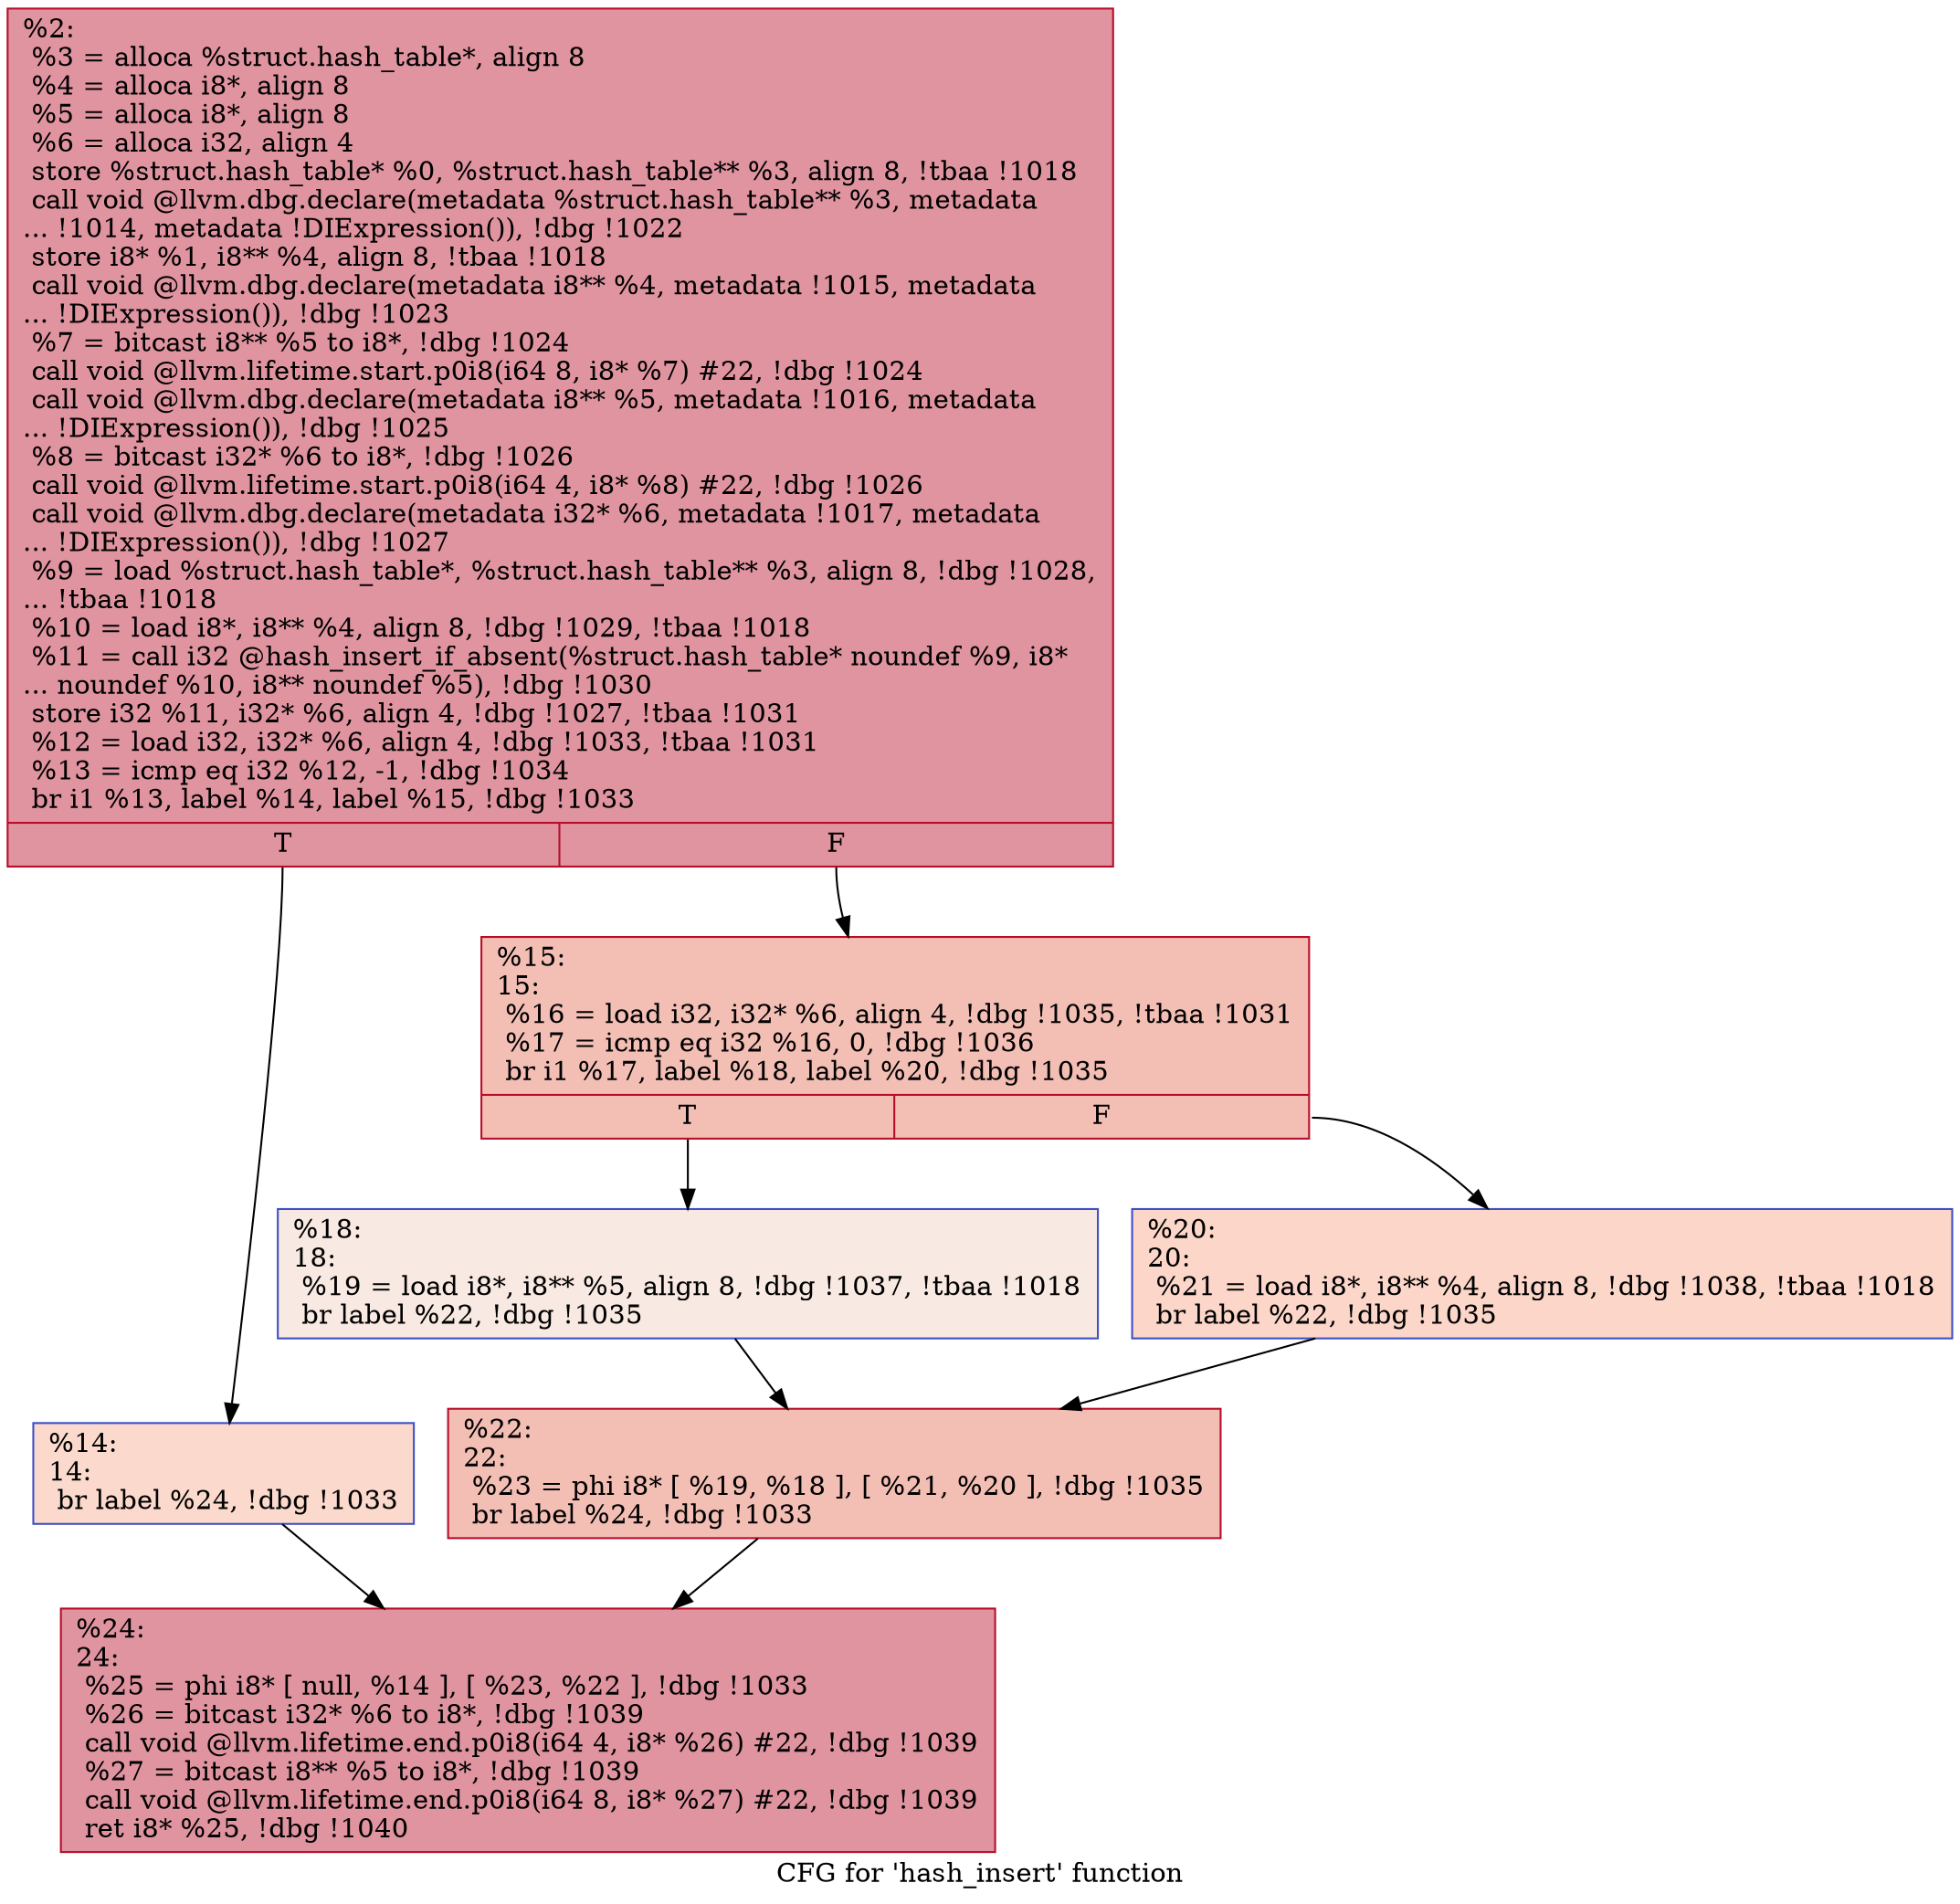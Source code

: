 digraph "CFG for 'hash_insert' function" {
	label="CFG for 'hash_insert' function";

	Node0x24f3330 [shape=record,color="#b70d28ff", style=filled, fillcolor="#b70d2870",label="{%2:\l  %3 = alloca %struct.hash_table*, align 8\l  %4 = alloca i8*, align 8\l  %5 = alloca i8*, align 8\l  %6 = alloca i32, align 4\l  store %struct.hash_table* %0, %struct.hash_table** %3, align 8, !tbaa !1018\l  call void @llvm.dbg.declare(metadata %struct.hash_table** %3, metadata\l... !1014, metadata !DIExpression()), !dbg !1022\l  store i8* %1, i8** %4, align 8, !tbaa !1018\l  call void @llvm.dbg.declare(metadata i8** %4, metadata !1015, metadata\l... !DIExpression()), !dbg !1023\l  %7 = bitcast i8** %5 to i8*, !dbg !1024\l  call void @llvm.lifetime.start.p0i8(i64 8, i8* %7) #22, !dbg !1024\l  call void @llvm.dbg.declare(metadata i8** %5, metadata !1016, metadata\l... !DIExpression()), !dbg !1025\l  %8 = bitcast i32* %6 to i8*, !dbg !1026\l  call void @llvm.lifetime.start.p0i8(i64 4, i8* %8) #22, !dbg !1026\l  call void @llvm.dbg.declare(metadata i32* %6, metadata !1017, metadata\l... !DIExpression()), !dbg !1027\l  %9 = load %struct.hash_table*, %struct.hash_table** %3, align 8, !dbg !1028,\l... !tbaa !1018\l  %10 = load i8*, i8** %4, align 8, !dbg !1029, !tbaa !1018\l  %11 = call i32 @hash_insert_if_absent(%struct.hash_table* noundef %9, i8*\l... noundef %10, i8** noundef %5), !dbg !1030\l  store i32 %11, i32* %6, align 4, !dbg !1027, !tbaa !1031\l  %12 = load i32, i32* %6, align 4, !dbg !1033, !tbaa !1031\l  %13 = icmp eq i32 %12, -1, !dbg !1034\l  br i1 %13, label %14, label %15, !dbg !1033\l|{<s0>T|<s1>F}}"];
	Node0x24f3330:s0 -> Node0x2500140;
	Node0x24f3330:s1 -> Node0x2500190;
	Node0x2500140 [shape=record,color="#3d50c3ff", style=filled, fillcolor="#f7ac8e70",label="{%14:\l14:                                               \l  br label %24, !dbg !1033\l}"];
	Node0x2500140 -> Node0x25002d0;
	Node0x2500190 [shape=record,color="#b70d28ff", style=filled, fillcolor="#e36c5570",label="{%15:\l15:                                               \l  %16 = load i32, i32* %6, align 4, !dbg !1035, !tbaa !1031\l  %17 = icmp eq i32 %16, 0, !dbg !1036\l  br i1 %17, label %18, label %20, !dbg !1035\l|{<s0>T|<s1>F}}"];
	Node0x2500190:s0 -> Node0x25001e0;
	Node0x2500190:s1 -> Node0x2500230;
	Node0x25001e0 [shape=record,color="#3d50c3ff", style=filled, fillcolor="#efcebd70",label="{%18:\l18:                                               \l  %19 = load i8*, i8** %5, align 8, !dbg !1037, !tbaa !1018\l  br label %22, !dbg !1035\l}"];
	Node0x25001e0 -> Node0x2500280;
	Node0x2500230 [shape=record,color="#3d50c3ff", style=filled, fillcolor="#f6a38570",label="{%20:\l20:                                               \l  %21 = load i8*, i8** %4, align 8, !dbg !1038, !tbaa !1018\l  br label %22, !dbg !1035\l}"];
	Node0x2500230 -> Node0x2500280;
	Node0x2500280 [shape=record,color="#b70d28ff", style=filled, fillcolor="#e36c5570",label="{%22:\l22:                                               \l  %23 = phi i8* [ %19, %18 ], [ %21, %20 ], !dbg !1035\l  br label %24, !dbg !1033\l}"];
	Node0x2500280 -> Node0x25002d0;
	Node0x25002d0 [shape=record,color="#b70d28ff", style=filled, fillcolor="#b70d2870",label="{%24:\l24:                                               \l  %25 = phi i8* [ null, %14 ], [ %23, %22 ], !dbg !1033\l  %26 = bitcast i32* %6 to i8*, !dbg !1039\l  call void @llvm.lifetime.end.p0i8(i64 4, i8* %26) #22, !dbg !1039\l  %27 = bitcast i8** %5 to i8*, !dbg !1039\l  call void @llvm.lifetime.end.p0i8(i64 8, i8* %27) #22, !dbg !1039\l  ret i8* %25, !dbg !1040\l}"];
}

